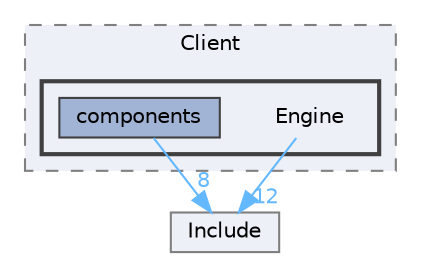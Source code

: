 digraph "src/Client/Engine"
{
 // LATEX_PDF_SIZE
  bgcolor="transparent";
  edge [fontname=Helvetica,fontsize=10,labelfontname=Helvetica,labelfontsize=10];
  node [fontname=Helvetica,fontsize=10,shape=box,height=0.2,width=0.4];
  compound=true
  subgraph clusterdir_133b3cdd880ca9e91a51b18f00995eeb {
    graph [ bgcolor="#edf0f7", pencolor="grey50", label="Client", fontname=Helvetica,fontsize=10 style="filled,dashed", URL="dir_133b3cdd880ca9e91a51b18f00995eeb.html",tooltip=""]
  subgraph clusterdir_27b62ec82242f217c59eed71496f7bdb {
    graph [ bgcolor="#edf0f7", pencolor="grey25", label="", fontname=Helvetica,fontsize=10 style="filled,bold", URL="dir_27b62ec82242f217c59eed71496f7bdb.html",tooltip=""]
    dir_27b62ec82242f217c59eed71496f7bdb [shape=plaintext, label="Engine"];
  dir_9b68175f6ec59f2f53caec43c273a8c1 [label="components", fillcolor="#a2b4d6", color="grey25", style="filled", URL="dir_9b68175f6ec59f2f53caec43c273a8c1.html",tooltip=""];
  }
  }
  dir_5ee0edab4fbf36cc7e28fbed4f17b370 [label="Include", fillcolor="#edf0f7", color="grey50", style="filled", URL="dir_5ee0edab4fbf36cc7e28fbed4f17b370.html",tooltip=""];
  dir_27b62ec82242f217c59eed71496f7bdb->dir_5ee0edab4fbf36cc7e28fbed4f17b370 [headlabel="12", labeldistance=1.5 headhref="dir_000013_000014.html" color="steelblue1" fontcolor="steelblue1"];
  dir_9b68175f6ec59f2f53caec43c273a8c1->dir_5ee0edab4fbf36cc7e28fbed4f17b370 [headlabel="8", labeldistance=1.5 headhref="dir_000010_000014.html" color="steelblue1" fontcolor="steelblue1"];
}
